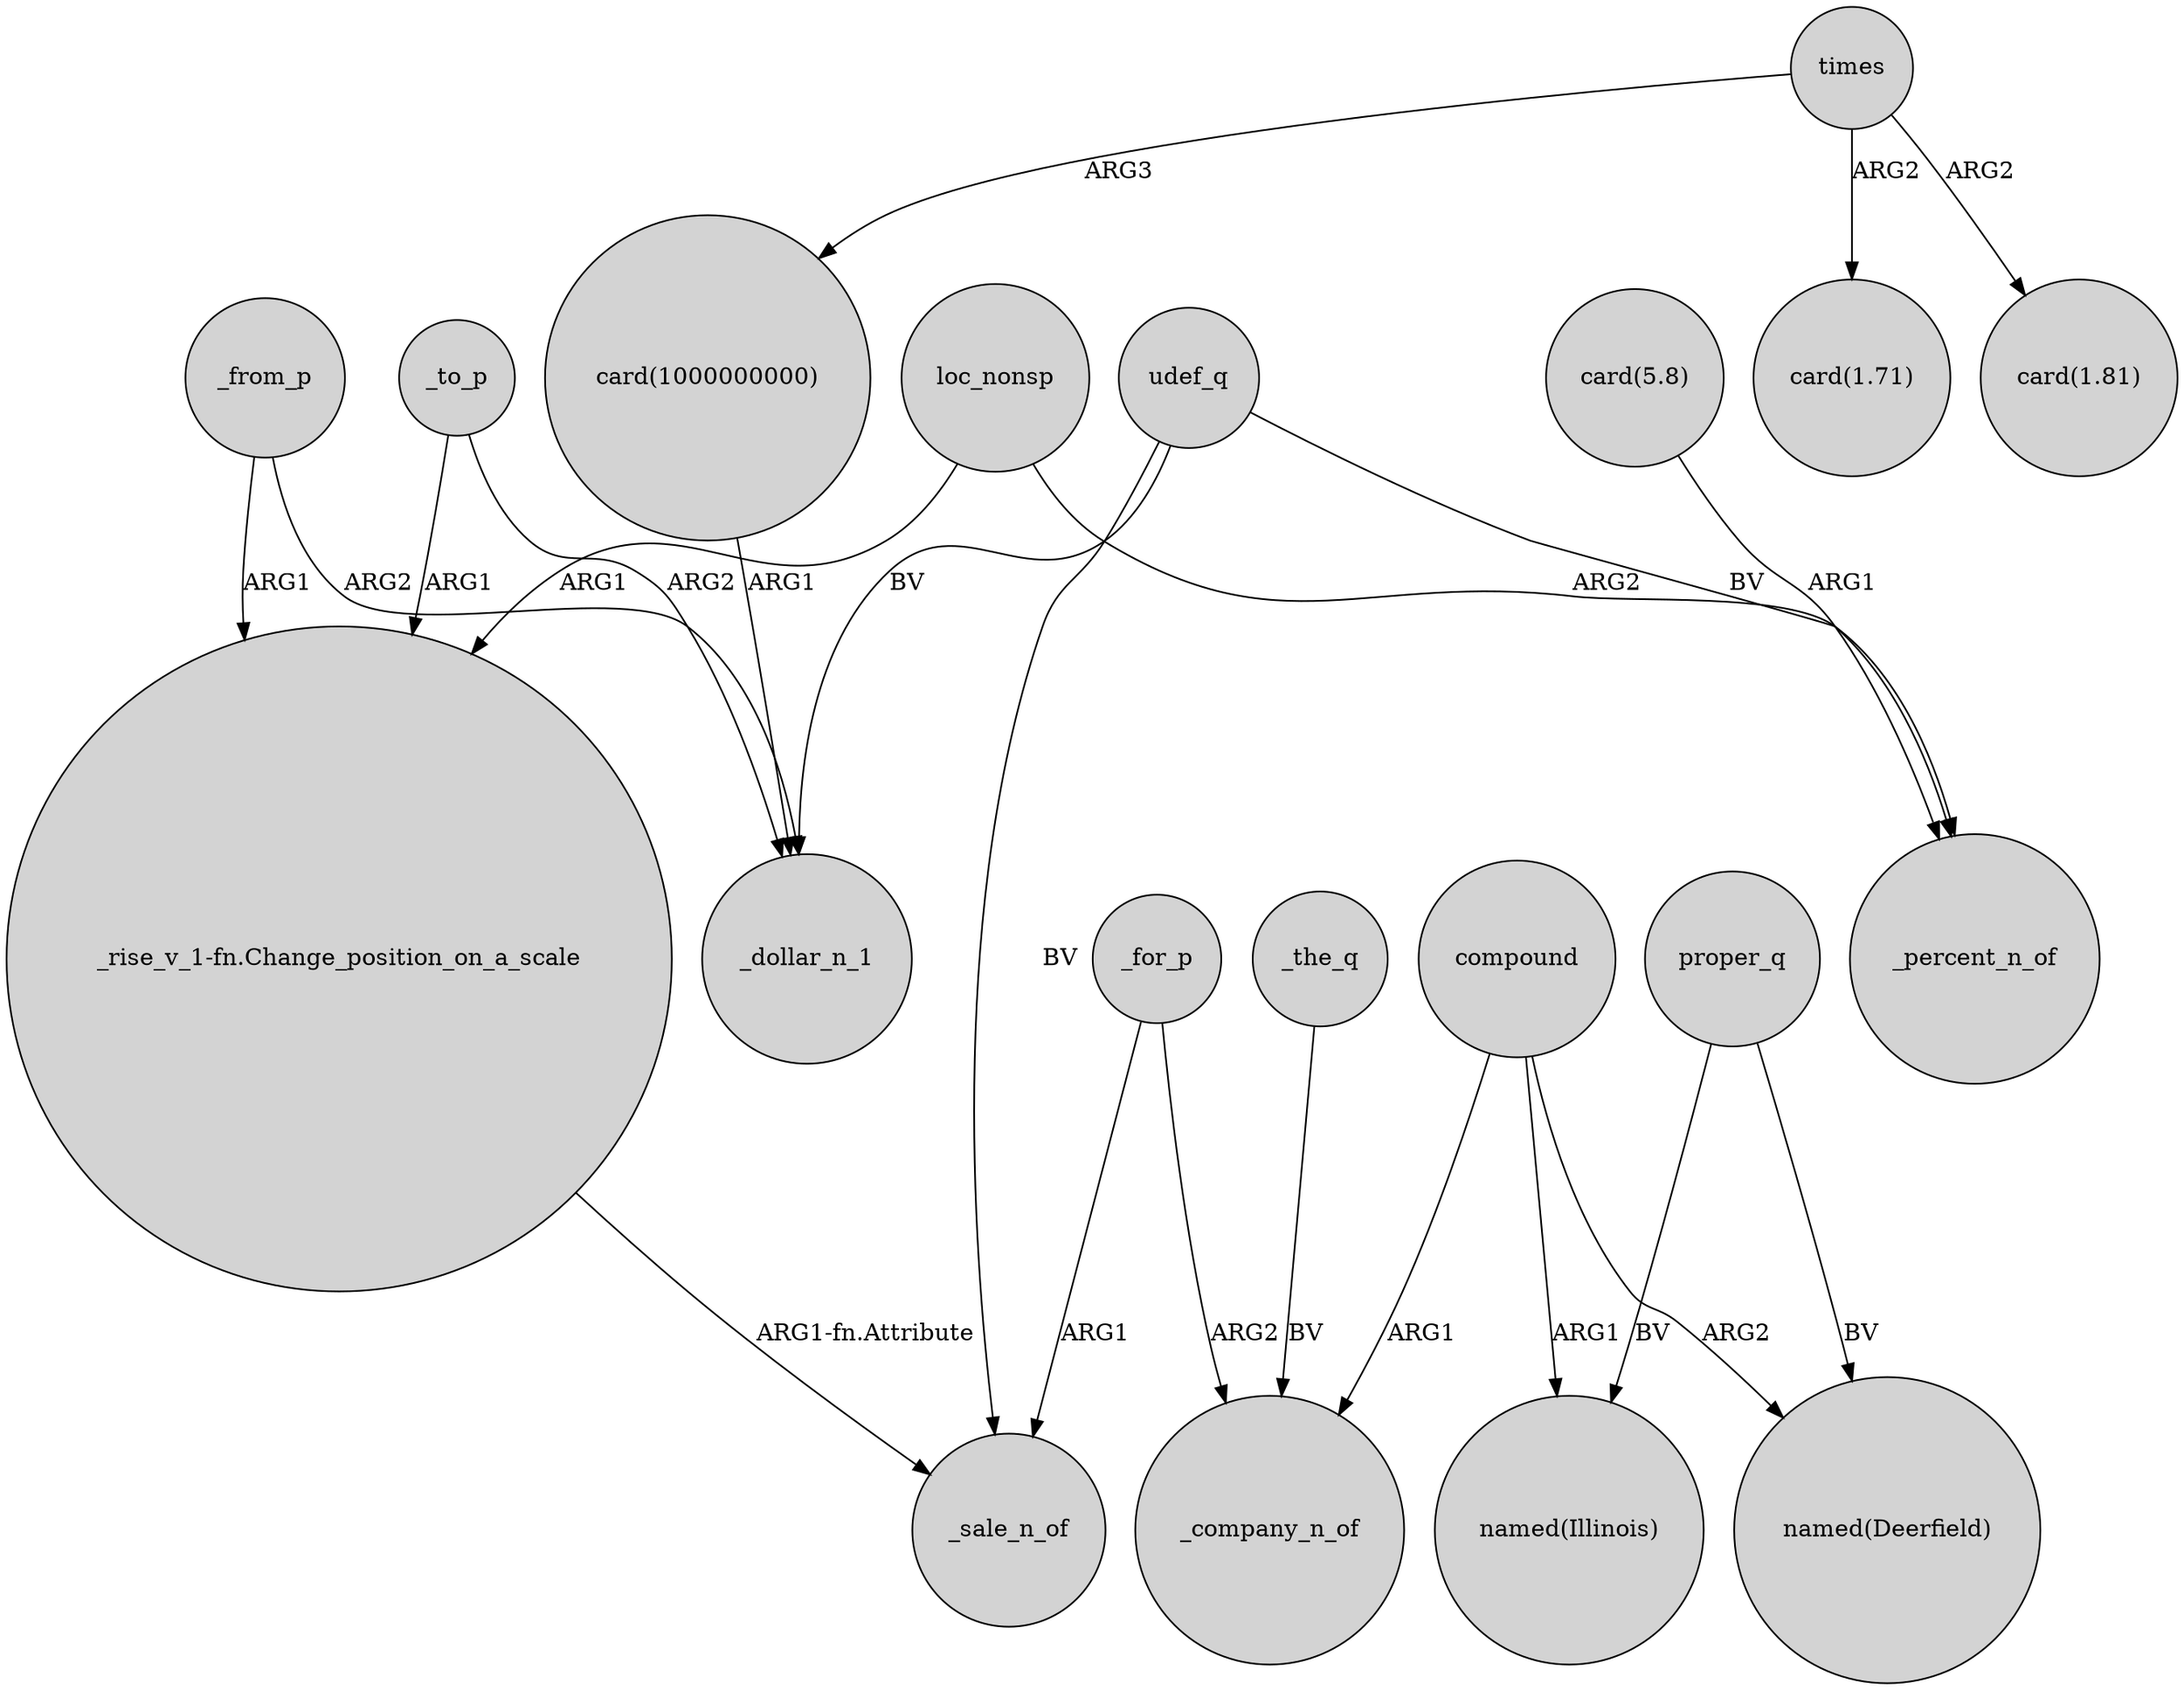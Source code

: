 digraph {
	node [shape=circle style=filled]
	"card(1000000000)" -> _dollar_n_1 [label=ARG1]
	"_rise_v_1-fn.Change_position_on_a_scale" -> _sale_n_of [label="ARG1-fn.Attribute"]
	_for_p -> _sale_n_of [label=ARG1]
	proper_q -> "named(Illinois)" [label=BV]
	_to_p -> "_rise_v_1-fn.Change_position_on_a_scale" [label=ARG1]
	"card(5.8)" -> _percent_n_of [label=ARG1]
	loc_nonsp -> "_rise_v_1-fn.Change_position_on_a_scale" [label=ARG1]
	compound -> _company_n_of [label=ARG1]
	udef_q -> _sale_n_of [label=BV]
	_to_p -> _dollar_n_1 [label=ARG2]
	times -> "card(1000000000)" [label=ARG3]
	udef_q -> _percent_n_of [label=BV]
	proper_q -> "named(Deerfield)" [label=BV]
	udef_q -> _dollar_n_1 [label=BV]
	compound -> "named(Illinois)" [label=ARG1]
	_for_p -> _company_n_of [label=ARG2]
	times -> "card(1.71)" [label=ARG2]
	times -> "card(1.81)" [label=ARG2]
	_the_q -> _company_n_of [label=BV]
	_from_p -> "_rise_v_1-fn.Change_position_on_a_scale" [label=ARG1]
	_from_p -> _dollar_n_1 [label=ARG2]
	compound -> "named(Deerfield)" [label=ARG2]
	loc_nonsp -> _percent_n_of [label=ARG2]
}
